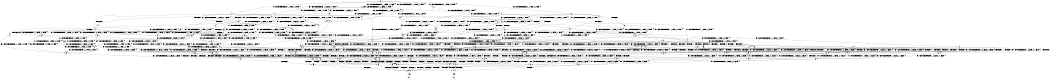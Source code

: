 digraph BCG {
size = "7, 10.5";
center = TRUE;
node [shape = circle];
0 [peripheries = 2];
0 -> 1 [label = "EX !0 !ATOMIC_EXCH_BRANCH (1, +1, TRUE, +0, 2, TRUE) !{}"];
0 -> 2 [label = "EX !2 !ATOMIC_EXCH_BRANCH (2, +1, TRUE, +0, 2, TRUE) !{}"];
0 -> 3 [label = "EX !1 !ATOMIC_EXCH_BRANCH (1, +0, FALSE, +0, 1, TRUE) !{}"];
0 -> 4 [label = "EX !0 !ATOMIC_EXCH_BRANCH (1, +1, TRUE, +0, 2, TRUE) !{}"];
0 -> 5 [label = "EX !2 !ATOMIC_EXCH_BRANCH (2, +1, TRUE, +0, 2, TRUE) !{}"];
0 -> 6 [label = "EX !1 !ATOMIC_EXCH_BRANCH (1, +0, FALSE, +0, 1, TRUE) !{}"];
1 -> 7 [label = "EX !2 !ATOMIC_EXCH_BRANCH (2, +1, TRUE, +0, 2, TRUE) !{}"];
2 -> 8 [label = "EX !0 !ATOMIC_EXCH_BRANCH (1, +1, TRUE, +0, 2, TRUE) !{}"];
3 -> 9 [label = "EX !0 !ATOMIC_EXCH_BRANCH (1, +1, TRUE, +0, 2, TRUE) !{}"];
4 -> 7 [label = "EX !2 !ATOMIC_EXCH_BRANCH (2, +1, TRUE, +0, 2, TRUE) !{}"];
4 -> 10 [label = "EX !1 !ATOMIC_EXCH_BRANCH (1, +0, FALSE, +0, 1, FALSE) !{}"];
4 -> 11 [label = "TERMINATE !0"];
4 -> 12 [label = "EX !2 !ATOMIC_EXCH_BRANCH (2, +1, TRUE, +0, 2, TRUE) !{}"];
4 -> 13 [label = "EX !1 !ATOMIC_EXCH_BRANCH (1, +0, FALSE, +0, 1, FALSE) !{}"];
4 -> 14 [label = "TERMINATE !0"];
5 -> 8 [label = "EX !0 !ATOMIC_EXCH_BRANCH (1, +1, TRUE, +0, 2, TRUE) !{}"];
5 -> 15 [label = "EX !1 !ATOMIC_EXCH_BRANCH (1, +0, FALSE, +0, 1, TRUE) !{}"];
5 -> 16 [label = "TERMINATE !2"];
5 -> 17 [label = "EX !0 !ATOMIC_EXCH_BRANCH (1, +1, TRUE, +0, 2, TRUE) !{}"];
5 -> 18 [label = "EX !1 !ATOMIC_EXCH_BRANCH (1, +0, FALSE, +0, 1, TRUE) !{}"];
5 -> 19 [label = "TERMINATE !2"];
6 -> 3 [label = "EX !1 !ATOMIC_EXCH_BRANCH (1, +0, FALSE, +0, 1, TRUE) !{}"];
6 -> 9 [label = "EX !0 !ATOMIC_EXCH_BRANCH (1, +1, TRUE, +0, 2, TRUE) !{}"];
6 -> 20 [label = "EX !2 !ATOMIC_EXCH_BRANCH (2, +1, TRUE, +0, 2, TRUE) !{}"];
6 -> 6 [label = "EX !1 !ATOMIC_EXCH_BRANCH (1, +0, FALSE, +0, 1, TRUE) !{}"];
6 -> 21 [label = "EX !0 !ATOMIC_EXCH_BRANCH (1, +1, TRUE, +0, 2, TRUE) !{}"];
6 -> 22 [label = "EX !2 !ATOMIC_EXCH_BRANCH (2, +1, TRUE, +0, 2, TRUE) !{}"];
7 -> 23 [label = "EX !1 !ATOMIC_EXCH_BRANCH (1, +0, FALSE, +0, 1, FALSE) !{}"];
8 -> 23 [label = "EX !1 !ATOMIC_EXCH_BRANCH (1, +0, FALSE, +0, 1, FALSE) !{}"];
9 -> 10 [label = "EX !1 !ATOMIC_EXCH_BRANCH (1, +0, FALSE, +0, 1, FALSE) !{}"];
10 -> 24 [label = "EX !1 !ATOMIC_EXCH_BRANCH (2, +0, FALSE, +0, 2, TRUE) !{}"];
11 -> 25 [label = "EX !2 !ATOMIC_EXCH_BRANCH (2, +1, TRUE, +0, 2, TRUE) !{}"];
12 -> 23 [label = "EX !1 !ATOMIC_EXCH_BRANCH (1, +0, FALSE, +0, 1, FALSE) !{}"];
12 -> 26 [label = "TERMINATE !0"];
12 -> 27 [label = "TERMINATE !2"];
12 -> 28 [label = "EX !1 !ATOMIC_EXCH_BRANCH (1, +0, FALSE, +0, 1, FALSE) !{}"];
12 -> 29 [label = "TERMINATE !0"];
12 -> 30 [label = "TERMINATE !2"];
13 -> 24 [label = "EX !1 !ATOMIC_EXCH_BRANCH (2, +0, FALSE, +0, 2, TRUE) !{}"];
13 -> 31 [label = "EX !2 !ATOMIC_EXCH_BRANCH (2, +1, TRUE, +0, 2, TRUE) !{}"];
13 -> 32 [label = "TERMINATE !0"];
13 -> 33 [label = "EX !1 !ATOMIC_EXCH_BRANCH (2, +0, FALSE, +0, 2, TRUE) !{}"];
13 -> 34 [label = "EX !2 !ATOMIC_EXCH_BRANCH (2, +1, TRUE, +0, 2, TRUE) !{}"];
13 -> 35 [label = "TERMINATE !0"];
14 -> 25 [label = "EX !2 !ATOMIC_EXCH_BRANCH (2, +1, TRUE, +0, 2, TRUE) !{}"];
14 -> 36 [label = "EX !1 !ATOMIC_EXCH_BRANCH (1, +0, FALSE, +0, 1, FALSE) !{}"];
14 -> 37 [label = "EX !2 !ATOMIC_EXCH_BRANCH (2, +1, TRUE, +0, 2, TRUE) !{}"];
14 -> 38 [label = "EX !1 !ATOMIC_EXCH_BRANCH (1, +0, FALSE, +0, 1, FALSE) !{}"];
15 -> 39 [label = "EX !0 !ATOMIC_EXCH_BRANCH (1, +1, TRUE, +0, 2, TRUE) !{}"];
16 -> 40 [label = "EX !0 !ATOMIC_EXCH_BRANCH (1, +1, TRUE, +0, 2, TRUE) !{}"];
17 -> 23 [label = "EX !1 !ATOMIC_EXCH_BRANCH (1, +0, FALSE, +0, 1, FALSE) !{}"];
17 -> 26 [label = "TERMINATE !0"];
17 -> 27 [label = "TERMINATE !2"];
17 -> 28 [label = "EX !1 !ATOMIC_EXCH_BRANCH (1, +0, FALSE, +0, 1, FALSE) !{}"];
17 -> 29 [label = "TERMINATE !0"];
17 -> 30 [label = "TERMINATE !2"];
18 -> 15 [label = "EX !1 !ATOMIC_EXCH_BRANCH (1, +0, FALSE, +0, 1, TRUE) !{}"];
18 -> 39 [label = "EX !0 !ATOMIC_EXCH_BRANCH (1, +1, TRUE, +0, 2, TRUE) !{}"];
18 -> 41 [label = "TERMINATE !2"];
18 -> 18 [label = "EX !1 !ATOMIC_EXCH_BRANCH (1, +0, FALSE, +0, 1, TRUE) !{}"];
18 -> 42 [label = "EX !0 !ATOMIC_EXCH_BRANCH (1, +1, TRUE, +0, 2, TRUE) !{}"];
18 -> 43 [label = "TERMINATE !2"];
19 -> 40 [label = "EX !0 !ATOMIC_EXCH_BRANCH (1, +1, TRUE, +0, 2, TRUE) !{}"];
19 -> 44 [label = "EX !1 !ATOMIC_EXCH_BRANCH (1, +0, FALSE, +0, 1, TRUE) !{}"];
19 -> 45 [label = "EX !0 !ATOMIC_EXCH_BRANCH (1, +1, TRUE, +0, 2, TRUE) !{}"];
19 -> 46 [label = "EX !1 !ATOMIC_EXCH_BRANCH (1, +0, FALSE, +0, 1, TRUE) !{}"];
20 -> 15 [label = "EX !1 !ATOMIC_EXCH_BRANCH (1, +0, FALSE, +0, 1, TRUE) !{}"];
21 -> 10 [label = "EX !1 !ATOMIC_EXCH_BRANCH (1, +0, FALSE, +0, 1, FALSE) !{}"];
21 -> 47 [label = "EX !2 !ATOMIC_EXCH_BRANCH (2, +1, TRUE, +0, 2, TRUE) !{}"];
21 -> 48 [label = "TERMINATE !0"];
21 -> 13 [label = "EX !1 !ATOMIC_EXCH_BRANCH (1, +0, FALSE, +0, 1, FALSE) !{}"];
21 -> 49 [label = "EX !2 !ATOMIC_EXCH_BRANCH (2, +1, TRUE, +0, 2, TRUE) !{}"];
21 -> 50 [label = "TERMINATE !0"];
22 -> 15 [label = "EX !1 !ATOMIC_EXCH_BRANCH (1, +0, FALSE, +0, 1, TRUE) !{}"];
22 -> 39 [label = "EX !0 !ATOMIC_EXCH_BRANCH (1, +1, TRUE, +0, 2, TRUE) !{}"];
22 -> 41 [label = "TERMINATE !2"];
22 -> 18 [label = "EX !1 !ATOMIC_EXCH_BRANCH (1, +0, FALSE, +0, 1, TRUE) !{}"];
22 -> 42 [label = "EX !0 !ATOMIC_EXCH_BRANCH (1, +1, TRUE, +0, 2, TRUE) !{}"];
22 -> 43 [label = "TERMINATE !2"];
23 -> 51 [label = "EX !1 !ATOMIC_EXCH_BRANCH (2, +0, FALSE, +0, 2, FALSE) !{}"];
24 -> 31 [label = "EX !2 !ATOMIC_EXCH_BRANCH (2, +1, TRUE, +0, 2, TRUE) !{}"];
25 -> 52 [label = "EX !1 !ATOMIC_EXCH_BRANCH (1, +0, FALSE, +0, 1, FALSE) !{}"];
26 -> 52 [label = "EX !1 !ATOMIC_EXCH_BRANCH (1, +0, FALSE, +0, 1, FALSE) !{}"];
27 -> 53 [label = "EX !1 !ATOMIC_EXCH_BRANCH (1, +0, FALSE, +0, 1, FALSE) !{}"];
28 -> 51 [label = "EX !1 !ATOMIC_EXCH_BRANCH (2, +0, FALSE, +0, 2, FALSE) !{}"];
28 -> 54 [label = "TERMINATE !0"];
28 -> 55 [label = "TERMINATE !2"];
28 -> 56 [label = "EX !1 !ATOMIC_EXCH_BRANCH (2, +0, FALSE, +0, 2, FALSE) !{}"];
28 -> 57 [label = "TERMINATE !0"];
28 -> 58 [label = "TERMINATE !2"];
29 -> 52 [label = "EX !1 !ATOMIC_EXCH_BRANCH (1, +0, FALSE, +0, 1, FALSE) !{}"];
29 -> 59 [label = "TERMINATE !2"];
29 -> 60 [label = "EX !1 !ATOMIC_EXCH_BRANCH (1, +0, FALSE, +0, 1, FALSE) !{}"];
29 -> 61 [label = "TERMINATE !2"];
30 -> 53 [label = "EX !1 !ATOMIC_EXCH_BRANCH (1, +0, FALSE, +0, 1, FALSE) !{}"];
30 -> 59 [label = "TERMINATE !0"];
30 -> 62 [label = "EX !1 !ATOMIC_EXCH_BRANCH (1, +0, FALSE, +0, 1, FALSE) !{}"];
30 -> 61 [label = "TERMINATE !0"];
31 -> 51 [label = "EX !1 !ATOMIC_EXCH_BRANCH (2, +0, FALSE, +0, 2, FALSE) !{}"];
32 -> 63 [label = "EX !2 !ATOMIC_EXCH_BRANCH (2, +1, TRUE, +0, 2, TRUE) !{}"];
33 -> 24 [label = "EX !1 !ATOMIC_EXCH_BRANCH (2, +0, FALSE, +0, 2, TRUE) !{}"];
33 -> 31 [label = "EX !2 !ATOMIC_EXCH_BRANCH (2, +1, TRUE, +0, 2, TRUE) !{}"];
33 -> 32 [label = "TERMINATE !0"];
33 -> 33 [label = "EX !1 !ATOMIC_EXCH_BRANCH (2, +0, FALSE, +0, 2, TRUE) !{}"];
33 -> 34 [label = "EX !2 !ATOMIC_EXCH_BRANCH (2, +1, TRUE, +0, 2, TRUE) !{}"];
33 -> 35 [label = "TERMINATE !0"];
34 -> 51 [label = "EX !1 !ATOMIC_EXCH_BRANCH (2, +0, FALSE, +0, 2, FALSE) !{}"];
34 -> 54 [label = "TERMINATE !0"];
34 -> 55 [label = "TERMINATE !2"];
34 -> 56 [label = "EX !1 !ATOMIC_EXCH_BRANCH (2, +0, FALSE, +0, 2, FALSE) !{}"];
34 -> 57 [label = "TERMINATE !0"];
34 -> 58 [label = "TERMINATE !2"];
35 -> 63 [label = "EX !2 !ATOMIC_EXCH_BRANCH (2, +1, TRUE, +0, 2, TRUE) !{}"];
35 -> 64 [label = "EX !1 !ATOMIC_EXCH_BRANCH (2, +0, FALSE, +0, 2, TRUE) !{}"];
35 -> 65 [label = "EX !2 !ATOMIC_EXCH_BRANCH (2, +1, TRUE, +0, 2, TRUE) !{}"];
35 -> 66 [label = "EX !1 !ATOMIC_EXCH_BRANCH (2, +0, FALSE, +0, 2, TRUE) !{}"];
36 -> 64 [label = "EX !1 !ATOMIC_EXCH_BRANCH (2, +0, FALSE, +0, 2, TRUE) !{}"];
37 -> 52 [label = "EX !1 !ATOMIC_EXCH_BRANCH (1, +0, FALSE, +0, 1, FALSE) !{}"];
37 -> 59 [label = "TERMINATE !2"];
37 -> 60 [label = "EX !1 !ATOMIC_EXCH_BRANCH (1, +0, FALSE, +0, 1, FALSE) !{}"];
37 -> 61 [label = "TERMINATE !2"];
38 -> 64 [label = "EX !1 !ATOMIC_EXCH_BRANCH (2, +0, FALSE, +0, 2, TRUE) !{}"];
38 -> 63 [label = "EX !2 !ATOMIC_EXCH_BRANCH (2, +1, TRUE, +0, 2, TRUE) !{}"];
38 -> 66 [label = "EX !1 !ATOMIC_EXCH_BRANCH (2, +0, FALSE, +0, 2, TRUE) !{}"];
38 -> 65 [label = "EX !2 !ATOMIC_EXCH_BRANCH (2, +1, TRUE, +0, 2, TRUE) !{}"];
39 -> 23 [label = "EX !1 !ATOMIC_EXCH_BRANCH (1, +0, FALSE, +0, 1, FALSE) !{}"];
40 -> 53 [label = "EX !1 !ATOMIC_EXCH_BRANCH (1, +0, FALSE, +0, 1, FALSE) !{}"];
41 -> 67 [label = "EX !0 !ATOMIC_EXCH_BRANCH (1, +1, TRUE, +0, 2, TRUE) !{}"];
42 -> 23 [label = "EX !1 !ATOMIC_EXCH_BRANCH (1, +0, FALSE, +0, 1, FALSE) !{}"];
42 -> 68 [label = "TERMINATE !0"];
42 -> 69 [label = "TERMINATE !2"];
42 -> 28 [label = "EX !1 !ATOMIC_EXCH_BRANCH (1, +0, FALSE, +0, 1, FALSE) !{}"];
42 -> 70 [label = "TERMINATE !0"];
42 -> 71 [label = "TERMINATE !2"];
43 -> 67 [label = "EX !0 !ATOMIC_EXCH_BRANCH (1, +1, TRUE, +0, 2, TRUE) !{}"];
43 -> 44 [label = "EX !1 !ATOMIC_EXCH_BRANCH (1, +0, FALSE, +0, 1, TRUE) !{}"];
43 -> 72 [label = "EX !0 !ATOMIC_EXCH_BRANCH (1, +1, TRUE, +0, 2, TRUE) !{}"];
43 -> 46 [label = "EX !1 !ATOMIC_EXCH_BRANCH (1, +0, FALSE, +0, 1, TRUE) !{}"];
44 -> 67 [label = "EX !0 !ATOMIC_EXCH_BRANCH (1, +1, TRUE, +0, 2, TRUE) !{}"];
45 -> 53 [label = "EX !1 !ATOMIC_EXCH_BRANCH (1, +0, FALSE, +0, 1, FALSE) !{}"];
45 -> 59 [label = "TERMINATE !0"];
45 -> 62 [label = "EX !1 !ATOMIC_EXCH_BRANCH (1, +0, FALSE, +0, 1, FALSE) !{}"];
45 -> 61 [label = "TERMINATE !0"];
46 -> 44 [label = "EX !1 !ATOMIC_EXCH_BRANCH (1, +0, FALSE, +0, 1, TRUE) !{}"];
46 -> 67 [label = "EX !0 !ATOMIC_EXCH_BRANCH (1, +1, TRUE, +0, 2, TRUE) !{}"];
46 -> 46 [label = "EX !1 !ATOMIC_EXCH_BRANCH (1, +0, FALSE, +0, 1, TRUE) !{}"];
46 -> 72 [label = "EX !0 !ATOMIC_EXCH_BRANCH (1, +1, TRUE, +0, 2, TRUE) !{}"];
47 -> 23 [label = "EX !1 !ATOMIC_EXCH_BRANCH (1, +0, FALSE, +0, 1, FALSE) !{}"];
48 -> 73 [label = "EX !2 !ATOMIC_EXCH_BRANCH (2, +1, TRUE, +0, 2, TRUE) !{}"];
49 -> 23 [label = "EX !1 !ATOMIC_EXCH_BRANCH (1, +0, FALSE, +0, 1, FALSE) !{}"];
49 -> 68 [label = "TERMINATE !0"];
49 -> 69 [label = "TERMINATE !2"];
49 -> 28 [label = "EX !1 !ATOMIC_EXCH_BRANCH (1, +0, FALSE, +0, 1, FALSE) !{}"];
49 -> 70 [label = "TERMINATE !0"];
49 -> 71 [label = "TERMINATE !2"];
50 -> 73 [label = "EX !2 !ATOMIC_EXCH_BRANCH (2, +1, TRUE, +0, 2, TRUE) !{}"];
50 -> 36 [label = "EX !1 !ATOMIC_EXCH_BRANCH (1, +0, FALSE, +0, 1, FALSE) !{}"];
50 -> 74 [label = "EX !2 !ATOMIC_EXCH_BRANCH (2, +1, TRUE, +0, 2, TRUE) !{}"];
50 -> 38 [label = "EX !1 !ATOMIC_EXCH_BRANCH (1, +0, FALSE, +0, 1, FALSE) !{}"];
51 -> 75 [label = "TERMINATE !0"];
52 -> 76 [label = "EX !1 !ATOMIC_EXCH_BRANCH (2, +0, FALSE, +0, 2, FALSE) !{}"];
53 -> 77 [label = "EX !1 !ATOMIC_EXCH_BRANCH (2, +0, FALSE, +0, 2, FALSE) !{}"];
54 -> 78 [label = "TERMINATE !2"];
55 -> 78 [label = "TERMINATE !0"];
56 -> 75 [label = "TERMINATE !0"];
56 -> 79 [label = "TERMINATE !2"];
56 -> 80 [label = "TERMINATE !1"];
56 -> 81 [label = "TERMINATE !0"];
56 -> 82 [label = "TERMINATE !2"];
56 -> 83 [label = "TERMINATE !1"];
57 -> 78 [label = "TERMINATE !2"];
57 -> 76 [label = "EX !1 !ATOMIC_EXCH_BRANCH (2, +0, FALSE, +0, 2, FALSE) !{}"];
57 -> 84 [label = "TERMINATE !2"];
57 -> 85 [label = "EX !1 !ATOMIC_EXCH_BRANCH (2, +0, FALSE, +0, 2, FALSE) !{}"];
58 -> 78 [label = "TERMINATE !0"];
58 -> 77 [label = "EX !1 !ATOMIC_EXCH_BRANCH (2, +0, FALSE, +0, 2, FALSE) !{}"];
58 -> 84 [label = "TERMINATE !0"];
58 -> 86 [label = "EX !1 !ATOMIC_EXCH_BRANCH (2, +0, FALSE, +0, 2, FALSE) !{}"];
59 -> 87 [label = "EX !1 !ATOMIC_EXCH_BRANCH (1, +0, FALSE, +0, 1, FALSE) !{}"];
60 -> 76 [label = "EX !1 !ATOMIC_EXCH_BRANCH (2, +0, FALSE, +0, 2, FALSE) !{}"];
60 -> 78 [label = "TERMINATE !2"];
60 -> 85 [label = "EX !1 !ATOMIC_EXCH_BRANCH (2, +0, FALSE, +0, 2, FALSE) !{}"];
60 -> 84 [label = "TERMINATE !2"];
61 -> 87 [label = "EX !1 !ATOMIC_EXCH_BRANCH (1, +0, FALSE, +0, 1, FALSE) !{}"];
61 -> 88 [label = "EX !1 !ATOMIC_EXCH_BRANCH (1, +0, FALSE, +0, 1, FALSE) !{}"];
62 -> 77 [label = "EX !1 !ATOMIC_EXCH_BRANCH (2, +0, FALSE, +0, 2, FALSE) !{}"];
62 -> 78 [label = "TERMINATE !0"];
62 -> 86 [label = "EX !1 !ATOMIC_EXCH_BRANCH (2, +0, FALSE, +0, 2, FALSE) !{}"];
62 -> 84 [label = "TERMINATE !0"];
63 -> 76 [label = "EX !1 !ATOMIC_EXCH_BRANCH (2, +0, FALSE, +0, 2, FALSE) !{}"];
64 -> 63 [label = "EX !2 !ATOMIC_EXCH_BRANCH (2, +1, TRUE, +0, 2, TRUE) !{}"];
65 -> 76 [label = "EX !1 !ATOMIC_EXCH_BRANCH (2, +0, FALSE, +0, 2, FALSE) !{}"];
65 -> 78 [label = "TERMINATE !2"];
65 -> 85 [label = "EX !1 !ATOMIC_EXCH_BRANCH (2, +0, FALSE, +0, 2, FALSE) !{}"];
65 -> 84 [label = "TERMINATE !2"];
66 -> 64 [label = "EX !1 !ATOMIC_EXCH_BRANCH (2, +0, FALSE, +0, 2, TRUE) !{}"];
66 -> 63 [label = "EX !2 !ATOMIC_EXCH_BRANCH (2, +1, TRUE, +0, 2, TRUE) !{}"];
66 -> 66 [label = "EX !1 !ATOMIC_EXCH_BRANCH (2, +0, FALSE, +0, 2, TRUE) !{}"];
66 -> 65 [label = "EX !2 !ATOMIC_EXCH_BRANCH (2, +1, TRUE, +0, 2, TRUE) !{}"];
67 -> 53 [label = "EX !1 !ATOMIC_EXCH_BRANCH (1, +0, FALSE, +0, 1, FALSE) !{}"];
68 -> 89 [label = "TERMINATE !2"];
69 -> 89 [label = "TERMINATE !0"];
70 -> 89 [label = "TERMINATE !2"];
70 -> 52 [label = "EX !1 !ATOMIC_EXCH_BRANCH (1, +0, FALSE, +0, 1, FALSE) !{}"];
70 -> 90 [label = "TERMINATE !2"];
70 -> 60 [label = "EX !1 !ATOMIC_EXCH_BRANCH (1, +0, FALSE, +0, 1, FALSE) !{}"];
71 -> 89 [label = "TERMINATE !0"];
71 -> 53 [label = "EX !1 !ATOMIC_EXCH_BRANCH (1, +0, FALSE, +0, 1, FALSE) !{}"];
71 -> 90 [label = "TERMINATE !0"];
71 -> 62 [label = "EX !1 !ATOMIC_EXCH_BRANCH (1, +0, FALSE, +0, 1, FALSE) !{}"];
72 -> 53 [label = "EX !1 !ATOMIC_EXCH_BRANCH (1, +0, FALSE, +0, 1, FALSE) !{}"];
72 -> 89 [label = "TERMINATE !0"];
72 -> 62 [label = "EX !1 !ATOMIC_EXCH_BRANCH (1, +0, FALSE, +0, 1, FALSE) !{}"];
72 -> 90 [label = "TERMINATE !0"];
73 -> 52 [label = "EX !1 !ATOMIC_EXCH_BRANCH (1, +0, FALSE, +0, 1, FALSE) !{}"];
74 -> 52 [label = "EX !1 !ATOMIC_EXCH_BRANCH (1, +0, FALSE, +0, 1, FALSE) !{}"];
74 -> 89 [label = "TERMINATE !2"];
74 -> 60 [label = "EX !1 !ATOMIC_EXCH_BRANCH (1, +0, FALSE, +0, 1, FALSE) !{}"];
74 -> 90 [label = "TERMINATE !2"];
75 -> 91 [label = "TERMINATE !2"];
76 -> 91 [label = "TERMINATE !2"];
77 -> 91 [label = "TERMINATE !0"];
78 -> 92 [label = "EX !1 !ATOMIC_EXCH_BRANCH (2, +0, FALSE, +0, 2, FALSE) !{}"];
79 -> 91 [label = "TERMINATE !0"];
80 -> 93 [label = "TERMINATE !0"];
81 -> 91 [label = "TERMINATE !2"];
81 -> 93 [label = "TERMINATE !1"];
81 -> 94 [label = "TERMINATE !2"];
81 -> 95 [label = "TERMINATE !1"];
82 -> 91 [label = "TERMINATE !0"];
82 -> 96 [label = "TERMINATE !1"];
82 -> 94 [label = "TERMINATE !0"];
82 -> 97 [label = "TERMINATE !1"];
83 -> 93 [label = "TERMINATE !0"];
83 -> 96 [label = "TERMINATE !2"];
83 -> 95 [label = "TERMINATE !0"];
83 -> 97 [label = "TERMINATE !2"];
84 -> 92 [label = "EX !1 !ATOMIC_EXCH_BRANCH (2, +0, FALSE, +0, 2, FALSE) !{}"];
84 -> 98 [label = "EX !1 !ATOMIC_EXCH_BRANCH (2, +0, FALSE, +0, 2, FALSE) !{}"];
85 -> 91 [label = "TERMINATE !2"];
85 -> 93 [label = "TERMINATE !1"];
85 -> 94 [label = "TERMINATE !2"];
85 -> 95 [label = "TERMINATE !1"];
86 -> 91 [label = "TERMINATE !0"];
86 -> 96 [label = "TERMINATE !1"];
86 -> 94 [label = "TERMINATE !0"];
86 -> 97 [label = "TERMINATE !1"];
87 -> 92 [label = "EX !1 !ATOMIC_EXCH_BRANCH (2, +0, FALSE, +0, 2, FALSE) !{}"];
88 -> 92 [label = "EX !1 !ATOMIC_EXCH_BRANCH (2, +0, FALSE, +0, 2, FALSE) !{}"];
88 -> 98 [label = "EX !1 !ATOMIC_EXCH_BRANCH (2, +0, FALSE, +0, 2, FALSE) !{}"];
89 -> 87 [label = "EX !1 !ATOMIC_EXCH_BRANCH (1, +0, FALSE, +0, 1, FALSE) !{}"];
90 -> 87 [label = "EX !1 !ATOMIC_EXCH_BRANCH (1, +0, FALSE, +0, 1, FALSE) !{}"];
90 -> 88 [label = "EX !1 !ATOMIC_EXCH_BRANCH (1, +0, FALSE, +0, 1, FALSE) !{}"];
91 -> 99 [label = "TERMINATE !1"];
92 -> 99 [label = "TERMINATE !1"];
93 -> 99 [label = "TERMINATE !2"];
94 -> 99 [label = "TERMINATE !1"];
94 -> 100 [label = "TERMINATE !1"];
95 -> 99 [label = "TERMINATE !2"];
95 -> 100 [label = "TERMINATE !2"];
96 -> 99 [label = "TERMINATE !0"];
97 -> 99 [label = "TERMINATE !0"];
97 -> 100 [label = "TERMINATE !0"];
98 -> 99 [label = "TERMINATE !1"];
98 -> 100 [label = "TERMINATE !1"];
99 -> 101 [label = "exit"];
100 -> 102 [label = "exit"];
}
